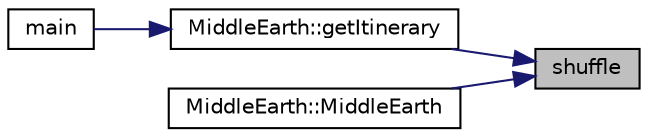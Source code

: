 digraph "shuffle"
{
 // LATEX_PDF_SIZE
  edge [fontname="Helvetica",fontsize="10",labelfontname="Helvetica",labelfontsize="10"];
  node [fontname="Helvetica",fontsize="10",shape=record];
  rankdir="RL";
  Node1 [label="shuffle",height=0.2,width=0.4,color="black", fillcolor="grey75", style="filled", fontcolor="black",tooltip="Uses the Mersenne Twister Engine for shuffling."];
  Node1 -> Node2 [dir="back",color="midnightblue",fontsize="10",style="solid",fontname="Helvetica"];
  Node2 [label="MiddleEarth::getItinerary",height=0.2,width=0.4,color="black", fillcolor="white", style="filled",URL="$classMiddleEarth.html#ad730d037c3946ec1129657fc5e0cb353",tooltip="Computes the itinerary that was travelled."];
  Node2 -> Node3 [dir="back",color="midnightblue",fontsize="10",style="solid",fontname="Helvetica"];
  Node3 [label="main",height=0.2,width=0.4,color="black", fillcolor="white", style="filled",URL="$traveling_8cpp.html#a3c04138a5bfe5d72780bb7e82a18e627",tooltip=" "];
  Node1 -> Node4 [dir="back",color="midnightblue",fontsize="10",style="solid",fontname="Helvetica"];
  Node4 [label="MiddleEarth::MiddleEarth",height=0.2,width=0.4,color="black", fillcolor="white", style="filled",URL="$classMiddleEarth.html#ad8fe036789b54f21f826fa0abdc06580",tooltip="Creates Middle-Earth."];
}
